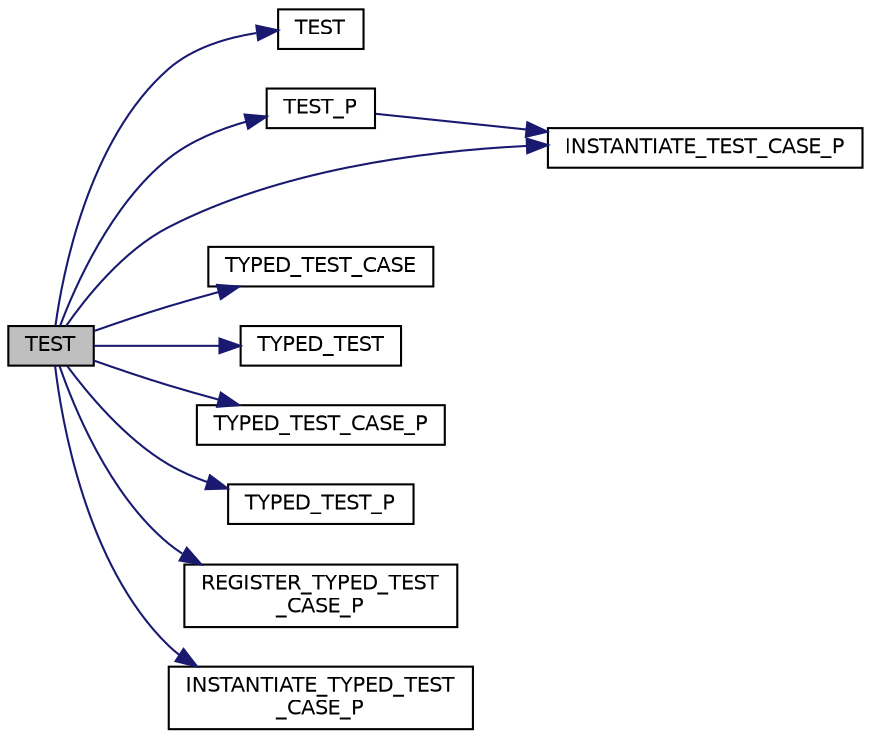 digraph "TEST"
{
  edge [fontname="Helvetica",fontsize="10",labelfontname="Helvetica",labelfontsize="10"];
  node [fontname="Helvetica",fontsize="10",shape=record];
  rankdir="LR";
  Node269 [label="TEST",height=0.2,width=0.4,color="black", fillcolor="grey75", style="filled", fontcolor="black"];
  Node269 -> Node270 [color="midnightblue",fontsize="10",style="solid",fontname="Helvetica"];
  Node270 [label="TEST",height=0.2,width=0.4,color="black", fillcolor="white", style="filled",URL="$de/db0/gtest__output__test___8cc.html#a62f1870b5f6ce5c731fe0606a944da39"];
  Node269 -> Node271 [color="midnightblue",fontsize="10",style="solid",fontname="Helvetica"];
  Node271 [label="TEST_P",height=0.2,width=0.4,color="black", fillcolor="white", style="filled",URL="$de/db0/gtest__output__test___8cc.html#a680b45844b58c5367da52c5383aea03a"];
  Node271 -> Node272 [color="midnightblue",fontsize="10",style="solid",fontname="Helvetica"];
  Node272 [label="INSTANTIATE_TEST_CASE_P",height=0.2,width=0.4,color="black", fillcolor="white", style="filled",URL="$de/db0/gtest__output__test___8cc.html#a738114469b574e436c868a48d831f334"];
  Node269 -> Node272 [color="midnightblue",fontsize="10",style="solid",fontname="Helvetica"];
  Node269 -> Node273 [color="midnightblue",fontsize="10",style="solid",fontname="Helvetica"];
  Node273 [label="TYPED_TEST_CASE",height=0.2,width=0.4,color="black", fillcolor="white", style="filled",URL="$d4/d08/gtest__list__tests__unittest___8cc.html#a862ed8944c2b3e4827e95002d20c45d3"];
  Node269 -> Node274 [color="midnightblue",fontsize="10",style="solid",fontname="Helvetica"];
  Node274 [label="TYPED_TEST",height=0.2,width=0.4,color="black", fillcolor="white", style="filled",URL="$d4/d08/gtest__list__tests__unittest___8cc.html#a83ec84c5fac9fdffa59a16e5d043bd66"];
  Node269 -> Node275 [color="midnightblue",fontsize="10",style="solid",fontname="Helvetica"];
  Node275 [label="TYPED_TEST_CASE_P",height=0.2,width=0.4,color="black", fillcolor="white", style="filled",URL="$d4/d08/gtest__list__tests__unittest___8cc.html#a8f36af28829ba875ca3675b4054f48b6"];
  Node269 -> Node276 [color="midnightblue",fontsize="10",style="solid",fontname="Helvetica"];
  Node276 [label="TYPED_TEST_P",height=0.2,width=0.4,color="black", fillcolor="white", style="filled",URL="$d4/d08/gtest__list__tests__unittest___8cc.html#aadd51dfff9d63b5e0faa0130697684c1"];
  Node269 -> Node277 [color="midnightblue",fontsize="10",style="solid",fontname="Helvetica"];
  Node277 [label="REGISTER_TYPED_TEST\l_CASE_P",height=0.2,width=0.4,color="black", fillcolor="white", style="filled",URL="$d4/d08/gtest__list__tests__unittest___8cc.html#a3316a9dc1c581f96a50ec10e0c116e5c"];
  Node269 -> Node278 [color="midnightblue",fontsize="10",style="solid",fontname="Helvetica"];
  Node278 [label="INSTANTIATE_TYPED_TEST\l_CASE_P",height=0.2,width=0.4,color="black", fillcolor="white", style="filled",URL="$d4/d08/gtest__list__tests__unittest___8cc.html#abace4e22d147fb69e2be527b355a2316"];
}
